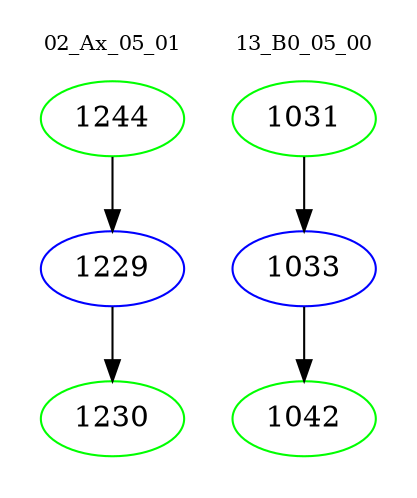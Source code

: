 digraph{
subgraph cluster_0 {
color = white
label = "02_Ax_05_01";
fontsize=10;
T0_1244 [label="1244", color="green"]
T0_1244 -> T0_1229 [color="black"]
T0_1229 [label="1229", color="blue"]
T0_1229 -> T0_1230 [color="black"]
T0_1230 [label="1230", color="green"]
}
subgraph cluster_1 {
color = white
label = "13_B0_05_00";
fontsize=10;
T1_1031 [label="1031", color="green"]
T1_1031 -> T1_1033 [color="black"]
T1_1033 [label="1033", color="blue"]
T1_1033 -> T1_1042 [color="black"]
T1_1042 [label="1042", color="green"]
}
}
